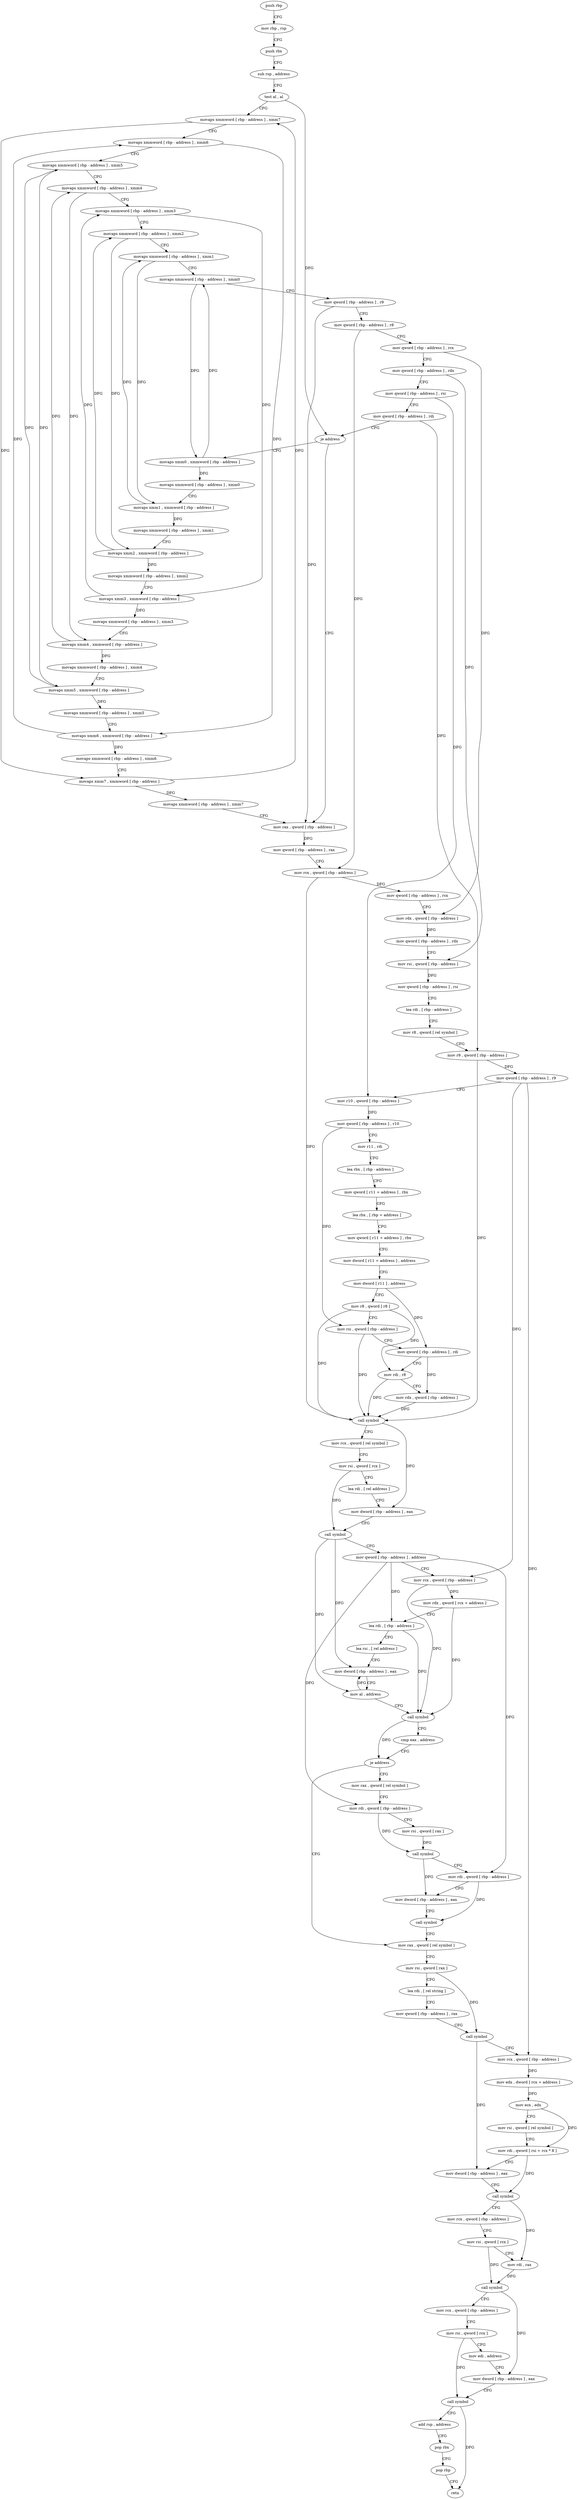 digraph "func" {
"113184" [label = "push rbp" ]
"113185" [label = "mov rbp , rsp" ]
"113188" [label = "push rbx" ]
"113189" [label = "sub rsp , address" ]
"113196" [label = "test al , al" ]
"113198" [label = "movaps xmmword [ rbp - address ] , xmm7" ]
"113205" [label = "movaps xmmword [ rbp - address ] , xmm6" ]
"113212" [label = "movaps xmmword [ rbp - address ] , xmm5" ]
"113219" [label = "movaps xmmword [ rbp - address ] , xmm4" ]
"113226" [label = "movaps xmmword [ rbp - address ] , xmm3" ]
"113233" [label = "movaps xmmword [ rbp - address ] , xmm2" ]
"113240" [label = "movaps xmmword [ rbp - address ] , xmm1" ]
"113247" [label = "movaps xmmword [ rbp - address ] , xmm0" ]
"113254" [label = "mov qword [ rbp - address ] , r9" ]
"113261" [label = "mov qword [ rbp - address ] , r8" ]
"113268" [label = "mov qword [ rbp - address ] , rcx" ]
"113275" [label = "mov qword [ rbp - address ] , rdx" ]
"113282" [label = "mov qword [ rbp - address ] , rsi" ]
"113289" [label = "mov qword [ rbp - address ] , rdi" ]
"113296" [label = "je address" ]
"113402" [label = "mov rax , qword [ rbp - address ]" ]
"113302" [label = "movaps xmm0 , xmmword [ rbp - address ]" ]
"113409" [label = "mov qword [ rbp - address ] , rax" ]
"113416" [label = "mov rcx , qword [ rbp - address ]" ]
"113423" [label = "mov qword [ rbp - address ] , rcx" ]
"113430" [label = "mov rdx , qword [ rbp - address ]" ]
"113437" [label = "mov qword [ rbp - address ] , rdx" ]
"113444" [label = "mov rsi , qword [ rbp - address ]" ]
"113451" [label = "mov qword [ rbp - address ] , rsi" ]
"113458" [label = "lea rdi , [ rbp - address ]" ]
"113462" [label = "mov r8 , qword [ rel symbol ]" ]
"113469" [label = "mov r9 , qword [ rbp - address ]" ]
"113476" [label = "mov qword [ rbp - address ] , r9" ]
"113480" [label = "mov r10 , qword [ rbp - address ]" ]
"113487" [label = "mov qword [ rbp - address ] , r10" ]
"113491" [label = "mov r11 , rdi" ]
"113494" [label = "lea rbx , [ rbp - address ]" ]
"113501" [label = "mov qword [ r11 + address ] , rbx" ]
"113505" [label = "lea rbx , [ rbp + address ]" ]
"113509" [label = "mov qword [ r11 + address ] , rbx" ]
"113513" [label = "mov dword [ r11 + address ] , address" ]
"113521" [label = "mov dword [ r11 ] , address" ]
"113528" [label = "mov r8 , qword [ r8 ]" ]
"113531" [label = "mov rsi , qword [ rbp - address ]" ]
"113535" [label = "mov qword [ rbp - address ] , rdi" ]
"113542" [label = "mov rdi , r8" ]
"113545" [label = "mov rdx , qword [ rbp - address ]" ]
"113552" [label = "call symbol" ]
"113557" [label = "mov rcx , qword [ rel symbol ]" ]
"113564" [label = "mov rsi , qword [ rcx ]" ]
"113567" [label = "lea rdi , [ rel address ]" ]
"113574" [label = "mov dword [ rbp - address ] , eax" ]
"113580" [label = "call symbol" ]
"113585" [label = "mov qword [ rbp - address ] , address" ]
"113593" [label = "mov rcx , qword [ rbp - address ]" ]
"113597" [label = "mov rdx , qword [ rcx + address ]" ]
"113601" [label = "lea rdi , [ rbp - address ]" ]
"113605" [label = "lea rsi , [ rel address ]" ]
"113612" [label = "mov dword [ rbp - address ] , eax" ]
"113618" [label = "mov al , address" ]
"113620" [label = "call symbol" ]
"113625" [label = "cmp eax , address" ]
"113628" [label = "je address" ]
"113668" [label = "mov rax , qword [ rel symbol ]" ]
"113634" [label = "mov rax , qword [ rel symbol ]" ]
"113309" [label = "movaps xmmword [ rbp - address ] , xmm0" ]
"113316" [label = "movaps xmm1 , xmmword [ rbp - address ]" ]
"113323" [label = "movaps xmmword [ rbp - address ] , xmm1" ]
"113330" [label = "movaps xmm2 , xmmword [ rbp - address ]" ]
"113337" [label = "movaps xmmword [ rbp - address ] , xmm2" ]
"113344" [label = "movaps xmm3 , xmmword [ rbp - address ]" ]
"113351" [label = "movaps xmmword [ rbp - address ] , xmm3" ]
"113358" [label = "movaps xmm4 , xmmword [ rbp - address ]" ]
"113365" [label = "movaps xmmword [ rbp - address ] , xmm4" ]
"113369" [label = "movaps xmm5 , xmmword [ rbp - address ]" ]
"113376" [label = "movaps xmmword [ rbp - address ] , xmm5" ]
"113380" [label = "movaps xmm6 , xmmword [ rbp - address ]" ]
"113387" [label = "movaps xmmword [ rbp - address ] , xmm6" ]
"113391" [label = "movaps xmm7 , xmmword [ rbp - address ]" ]
"113398" [label = "movaps xmmword [ rbp - address ] , xmm7" ]
"113675" [label = "mov rsi , qword [ rax ]" ]
"113678" [label = "lea rdi , [ rel string ]" ]
"113685" [label = "mov qword [ rbp - address ] , rax" ]
"113692" [label = "call symbol" ]
"113697" [label = "mov rcx , qword [ rbp - address ]" ]
"113701" [label = "mov edx , dword [ rcx + address ]" ]
"113704" [label = "mov ecx , edx" ]
"113706" [label = "mov rsi , qword [ rel symbol ]" ]
"113713" [label = "mov rdi , qword [ rsi + rcx * 8 ]" ]
"113717" [label = "mov dword [ rbp - address ] , eax" ]
"113723" [label = "call symbol" ]
"113728" [label = "mov rcx , qword [ rbp - address ]" ]
"113735" [label = "mov rsi , qword [ rcx ]" ]
"113738" [label = "mov rdi , rax" ]
"113741" [label = "call symbol" ]
"113746" [label = "mov rcx , qword [ rbp - address ]" ]
"113753" [label = "mov rsi , qword [ rcx ]" ]
"113756" [label = "mov edi , address" ]
"113761" [label = "mov dword [ rbp - address ] , eax" ]
"113767" [label = "call symbol" ]
"113772" [label = "add rsp , address" ]
"113779" [label = "pop rbx" ]
"113780" [label = "pop rbp" ]
"113781" [label = "retn" ]
"113641" [label = "mov rdi , qword [ rbp - address ]" ]
"113645" [label = "mov rsi , qword [ rax ]" ]
"113648" [label = "call symbol" ]
"113653" [label = "mov rdi , qword [ rbp - address ]" ]
"113657" [label = "mov dword [ rbp - address ] , eax" ]
"113663" [label = "call symbol" ]
"113184" -> "113185" [ label = "CFG" ]
"113185" -> "113188" [ label = "CFG" ]
"113188" -> "113189" [ label = "CFG" ]
"113189" -> "113196" [ label = "CFG" ]
"113196" -> "113198" [ label = "CFG" ]
"113196" -> "113296" [ label = "DFG" ]
"113198" -> "113205" [ label = "CFG" ]
"113198" -> "113391" [ label = "DFG" ]
"113205" -> "113212" [ label = "CFG" ]
"113205" -> "113380" [ label = "DFG" ]
"113212" -> "113219" [ label = "CFG" ]
"113212" -> "113369" [ label = "DFG" ]
"113219" -> "113226" [ label = "CFG" ]
"113219" -> "113358" [ label = "DFG" ]
"113226" -> "113233" [ label = "CFG" ]
"113226" -> "113344" [ label = "DFG" ]
"113233" -> "113240" [ label = "CFG" ]
"113233" -> "113330" [ label = "DFG" ]
"113240" -> "113247" [ label = "CFG" ]
"113240" -> "113316" [ label = "DFG" ]
"113247" -> "113254" [ label = "CFG" ]
"113247" -> "113302" [ label = "DFG" ]
"113254" -> "113261" [ label = "CFG" ]
"113254" -> "113402" [ label = "DFG" ]
"113261" -> "113268" [ label = "CFG" ]
"113261" -> "113416" [ label = "DFG" ]
"113268" -> "113275" [ label = "CFG" ]
"113268" -> "113430" [ label = "DFG" ]
"113275" -> "113282" [ label = "CFG" ]
"113275" -> "113444" [ label = "DFG" ]
"113282" -> "113289" [ label = "CFG" ]
"113282" -> "113480" [ label = "DFG" ]
"113289" -> "113296" [ label = "CFG" ]
"113289" -> "113469" [ label = "DFG" ]
"113296" -> "113402" [ label = "CFG" ]
"113296" -> "113302" [ label = "CFG" ]
"113402" -> "113409" [ label = "DFG" ]
"113302" -> "113309" [ label = "DFG" ]
"113302" -> "113247" [ label = "DFG" ]
"113409" -> "113416" [ label = "CFG" ]
"113416" -> "113423" [ label = "DFG" ]
"113416" -> "113552" [ label = "DFG" ]
"113423" -> "113430" [ label = "CFG" ]
"113430" -> "113437" [ label = "DFG" ]
"113437" -> "113444" [ label = "CFG" ]
"113444" -> "113451" [ label = "DFG" ]
"113451" -> "113458" [ label = "CFG" ]
"113458" -> "113462" [ label = "CFG" ]
"113462" -> "113469" [ label = "CFG" ]
"113469" -> "113476" [ label = "DFG" ]
"113469" -> "113552" [ label = "DFG" ]
"113476" -> "113480" [ label = "CFG" ]
"113476" -> "113593" [ label = "DFG" ]
"113476" -> "113697" [ label = "DFG" ]
"113480" -> "113487" [ label = "DFG" ]
"113487" -> "113491" [ label = "CFG" ]
"113487" -> "113531" [ label = "DFG" ]
"113491" -> "113494" [ label = "CFG" ]
"113494" -> "113501" [ label = "CFG" ]
"113501" -> "113505" [ label = "CFG" ]
"113505" -> "113509" [ label = "CFG" ]
"113509" -> "113513" [ label = "CFG" ]
"113513" -> "113521" [ label = "CFG" ]
"113521" -> "113528" [ label = "CFG" ]
"113521" -> "113535" [ label = "DFG" ]
"113528" -> "113531" [ label = "CFG" ]
"113528" -> "113542" [ label = "DFG" ]
"113528" -> "113552" [ label = "DFG" ]
"113531" -> "113535" [ label = "CFG" ]
"113531" -> "113552" [ label = "DFG" ]
"113535" -> "113542" [ label = "CFG" ]
"113535" -> "113545" [ label = "DFG" ]
"113542" -> "113545" [ label = "CFG" ]
"113542" -> "113552" [ label = "DFG" ]
"113545" -> "113552" [ label = "DFG" ]
"113552" -> "113557" [ label = "CFG" ]
"113552" -> "113574" [ label = "DFG" ]
"113557" -> "113564" [ label = "CFG" ]
"113564" -> "113567" [ label = "CFG" ]
"113564" -> "113580" [ label = "DFG" ]
"113567" -> "113574" [ label = "CFG" ]
"113574" -> "113580" [ label = "CFG" ]
"113580" -> "113585" [ label = "CFG" ]
"113580" -> "113612" [ label = "DFG" ]
"113580" -> "113618" [ label = "DFG" ]
"113585" -> "113593" [ label = "CFG" ]
"113585" -> "113641" [ label = "DFG" ]
"113585" -> "113653" [ label = "DFG" ]
"113585" -> "113601" [ label = "DFG" ]
"113593" -> "113597" [ label = "DFG" ]
"113593" -> "113620" [ label = "DFG" ]
"113597" -> "113601" [ label = "CFG" ]
"113597" -> "113620" [ label = "DFG" ]
"113601" -> "113605" [ label = "CFG" ]
"113601" -> "113620" [ label = "DFG" ]
"113605" -> "113612" [ label = "CFG" ]
"113612" -> "113618" [ label = "CFG" ]
"113618" -> "113620" [ label = "CFG" ]
"113618" -> "113612" [ label = "DFG" ]
"113620" -> "113625" [ label = "CFG" ]
"113620" -> "113628" [ label = "DFG" ]
"113625" -> "113628" [ label = "CFG" ]
"113628" -> "113668" [ label = "CFG" ]
"113628" -> "113634" [ label = "CFG" ]
"113668" -> "113675" [ label = "CFG" ]
"113634" -> "113641" [ label = "CFG" ]
"113309" -> "113316" [ label = "CFG" ]
"113316" -> "113323" [ label = "DFG" ]
"113316" -> "113240" [ label = "DFG" ]
"113323" -> "113330" [ label = "CFG" ]
"113330" -> "113337" [ label = "DFG" ]
"113330" -> "113233" [ label = "DFG" ]
"113337" -> "113344" [ label = "CFG" ]
"113344" -> "113351" [ label = "DFG" ]
"113344" -> "113226" [ label = "DFG" ]
"113351" -> "113358" [ label = "CFG" ]
"113358" -> "113365" [ label = "DFG" ]
"113358" -> "113219" [ label = "DFG" ]
"113365" -> "113369" [ label = "CFG" ]
"113369" -> "113376" [ label = "DFG" ]
"113369" -> "113212" [ label = "DFG" ]
"113376" -> "113380" [ label = "CFG" ]
"113380" -> "113387" [ label = "DFG" ]
"113380" -> "113205" [ label = "DFG" ]
"113387" -> "113391" [ label = "CFG" ]
"113391" -> "113398" [ label = "DFG" ]
"113391" -> "113198" [ label = "DFG" ]
"113398" -> "113402" [ label = "CFG" ]
"113675" -> "113678" [ label = "CFG" ]
"113675" -> "113692" [ label = "DFG" ]
"113678" -> "113685" [ label = "CFG" ]
"113685" -> "113692" [ label = "CFG" ]
"113692" -> "113697" [ label = "CFG" ]
"113692" -> "113717" [ label = "DFG" ]
"113697" -> "113701" [ label = "DFG" ]
"113701" -> "113704" [ label = "DFG" ]
"113704" -> "113706" [ label = "CFG" ]
"113704" -> "113713" [ label = "DFG" ]
"113706" -> "113713" [ label = "CFG" ]
"113713" -> "113717" [ label = "CFG" ]
"113713" -> "113723" [ label = "DFG" ]
"113717" -> "113723" [ label = "CFG" ]
"113723" -> "113728" [ label = "CFG" ]
"113723" -> "113738" [ label = "DFG" ]
"113728" -> "113735" [ label = "CFG" ]
"113735" -> "113738" [ label = "CFG" ]
"113735" -> "113741" [ label = "DFG" ]
"113738" -> "113741" [ label = "DFG" ]
"113741" -> "113746" [ label = "CFG" ]
"113741" -> "113761" [ label = "DFG" ]
"113746" -> "113753" [ label = "CFG" ]
"113753" -> "113756" [ label = "CFG" ]
"113753" -> "113767" [ label = "DFG" ]
"113756" -> "113761" [ label = "CFG" ]
"113761" -> "113767" [ label = "CFG" ]
"113767" -> "113772" [ label = "CFG" ]
"113767" -> "113781" [ label = "DFG" ]
"113772" -> "113779" [ label = "CFG" ]
"113779" -> "113780" [ label = "CFG" ]
"113780" -> "113781" [ label = "CFG" ]
"113641" -> "113645" [ label = "CFG" ]
"113641" -> "113648" [ label = "DFG" ]
"113645" -> "113648" [ label = "DFG" ]
"113648" -> "113653" [ label = "CFG" ]
"113648" -> "113657" [ label = "DFG" ]
"113653" -> "113657" [ label = "CFG" ]
"113653" -> "113663" [ label = "DFG" ]
"113657" -> "113663" [ label = "CFG" ]
"113663" -> "113668" [ label = "CFG" ]
}
